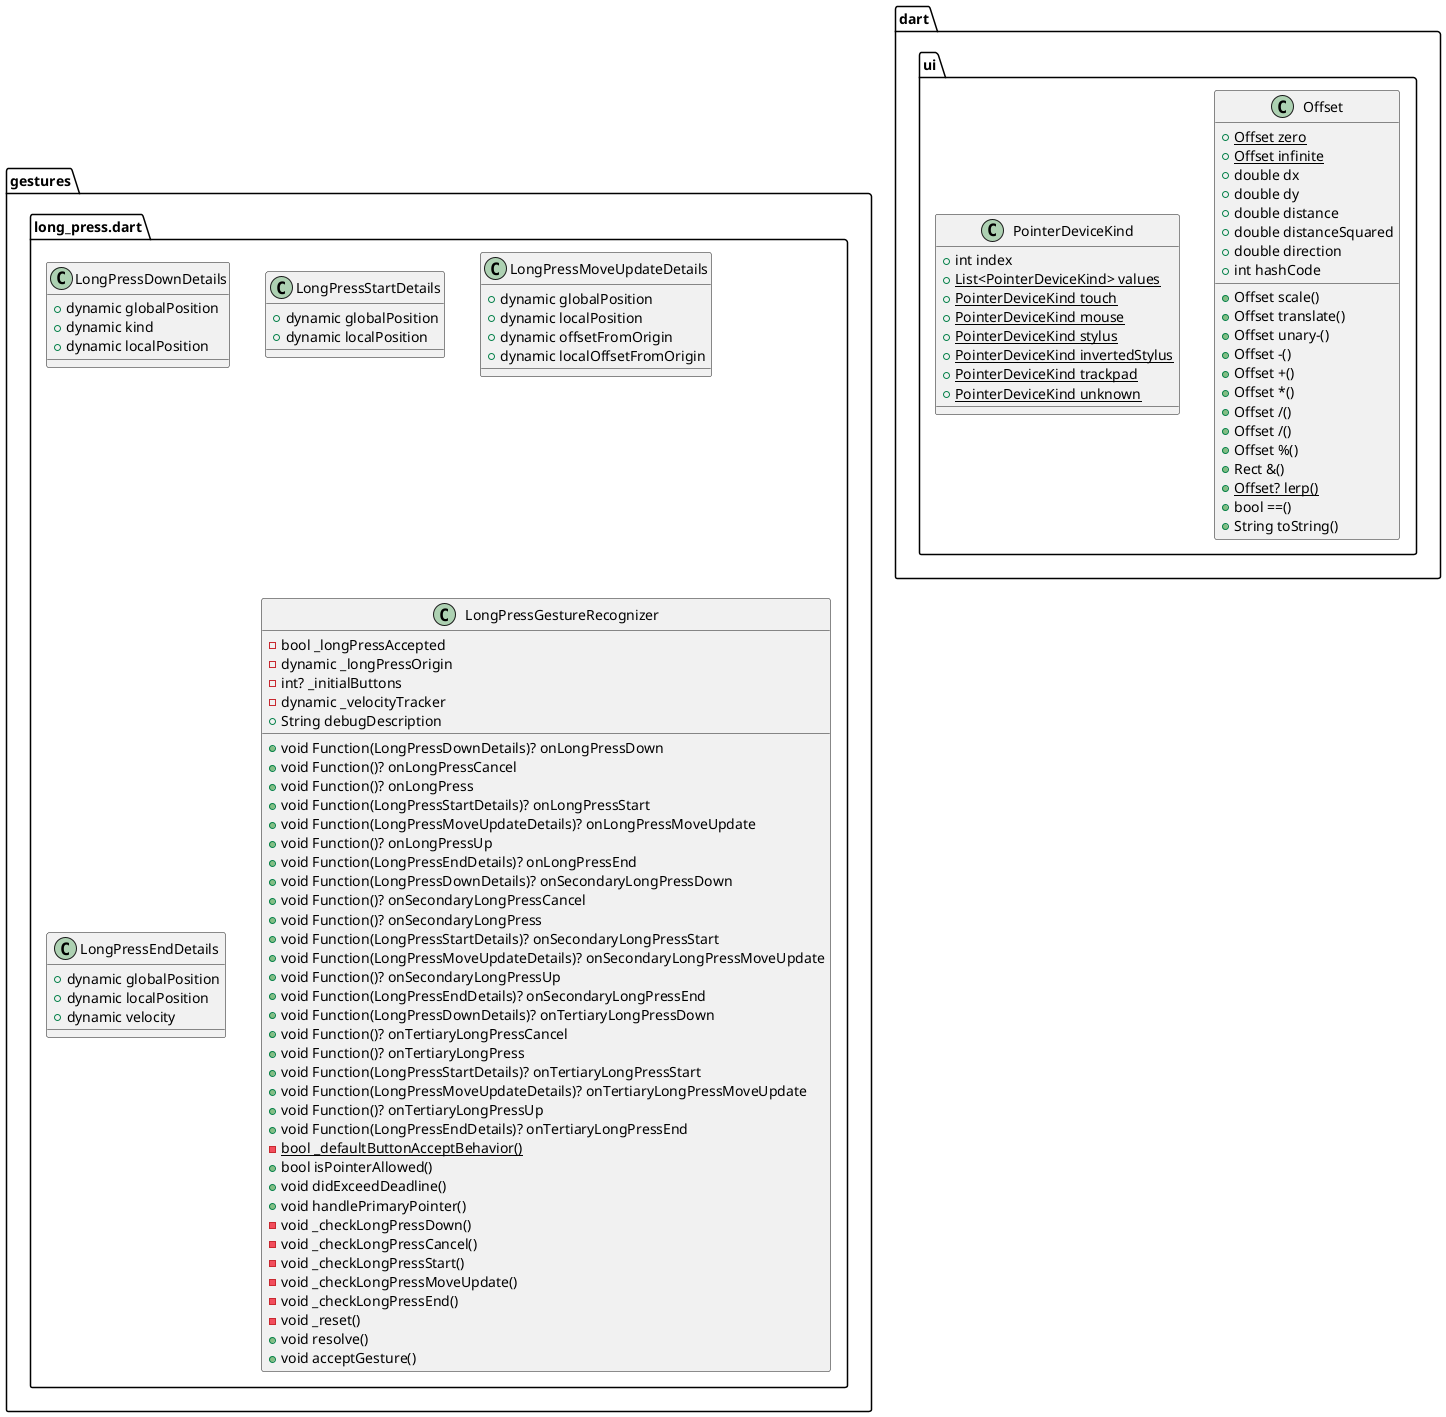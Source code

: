 @startuml
set namespaceSeparator ::

class "gestures::long_press.dart::LongPressDownDetails" {
  +dynamic globalPosition
  +dynamic kind
  +dynamic localPosition
}

class "gestures::long_press.dart::LongPressStartDetails" {
  +dynamic globalPosition
  +dynamic localPosition
}

class "gestures::long_press.dart::LongPressMoveUpdateDetails" {
  +dynamic globalPosition
  +dynamic localPosition
  +dynamic offsetFromOrigin
  +dynamic localOffsetFromOrigin
}

class "gestures::long_press.dart::LongPressEndDetails" {
  +dynamic globalPosition
  +dynamic localPosition
  +dynamic velocity
}

class "gestures::long_press.dart::LongPressGestureRecognizer" {
  -bool _longPressAccepted
  -dynamic _longPressOrigin
  -int? _initialButtons
  +void Function(LongPressDownDetails)? onLongPressDown
  +void Function()? onLongPressCancel
  +void Function()? onLongPress
  +void Function(LongPressStartDetails)? onLongPressStart
  +void Function(LongPressMoveUpdateDetails)? onLongPressMoveUpdate
  +void Function()? onLongPressUp
  +void Function(LongPressEndDetails)? onLongPressEnd
  +void Function(LongPressDownDetails)? onSecondaryLongPressDown
  +void Function()? onSecondaryLongPressCancel
  +void Function()? onSecondaryLongPress
  +void Function(LongPressStartDetails)? onSecondaryLongPressStart
  +void Function(LongPressMoveUpdateDetails)? onSecondaryLongPressMoveUpdate
  +void Function()? onSecondaryLongPressUp
  +void Function(LongPressEndDetails)? onSecondaryLongPressEnd
  +void Function(LongPressDownDetails)? onTertiaryLongPressDown
  +void Function()? onTertiaryLongPressCancel
  +void Function()? onTertiaryLongPress
  +void Function(LongPressStartDetails)? onTertiaryLongPressStart
  +void Function(LongPressMoveUpdateDetails)? onTertiaryLongPressMoveUpdate
  +void Function()? onTertiaryLongPressUp
  +void Function(LongPressEndDetails)? onTertiaryLongPressEnd
  -dynamic _velocityTracker
  +String debugDescription
  {static} -bool _defaultButtonAcceptBehavior()
  +bool isPointerAllowed()
  +void didExceedDeadline()
  +void handlePrimaryPointer()
  -void _checkLongPressDown()
  -void _checkLongPressCancel()
  -void _checkLongPressStart()
  -void _checkLongPressMoveUpdate()
  -void _checkLongPressEnd()
  -void _reset()
  +void resolve()
  +void acceptGesture()
}

class "dart::ui::Offset" {
  {static} +Offset zero
  {static} +Offset infinite
  +double dx
  +double dy
  +double distance
  +double distanceSquared
  +double direction
  +int hashCode
  +Offset scale()
  +Offset translate()
  +Offset unary-()
  +Offset -()
  +Offset +()
  +Offset *()
  +Offset /()
  +Offset ~/()
  +Offset %()
  +Rect &()
  {static} +Offset? lerp()
  +bool ==()
  +String toString()
}

class "dart::ui::PointerDeviceKind" {
  +int index
  {static} +List<PointerDeviceKind> values
  {static} +PointerDeviceKind touch
  {static} +PointerDeviceKind mouse
  {static} +PointerDeviceKind stylus
  {static} +PointerDeviceKind invertedStylus
  {static} +PointerDeviceKind trackpad
  {static} +PointerDeviceKind unknown
}


@enduml